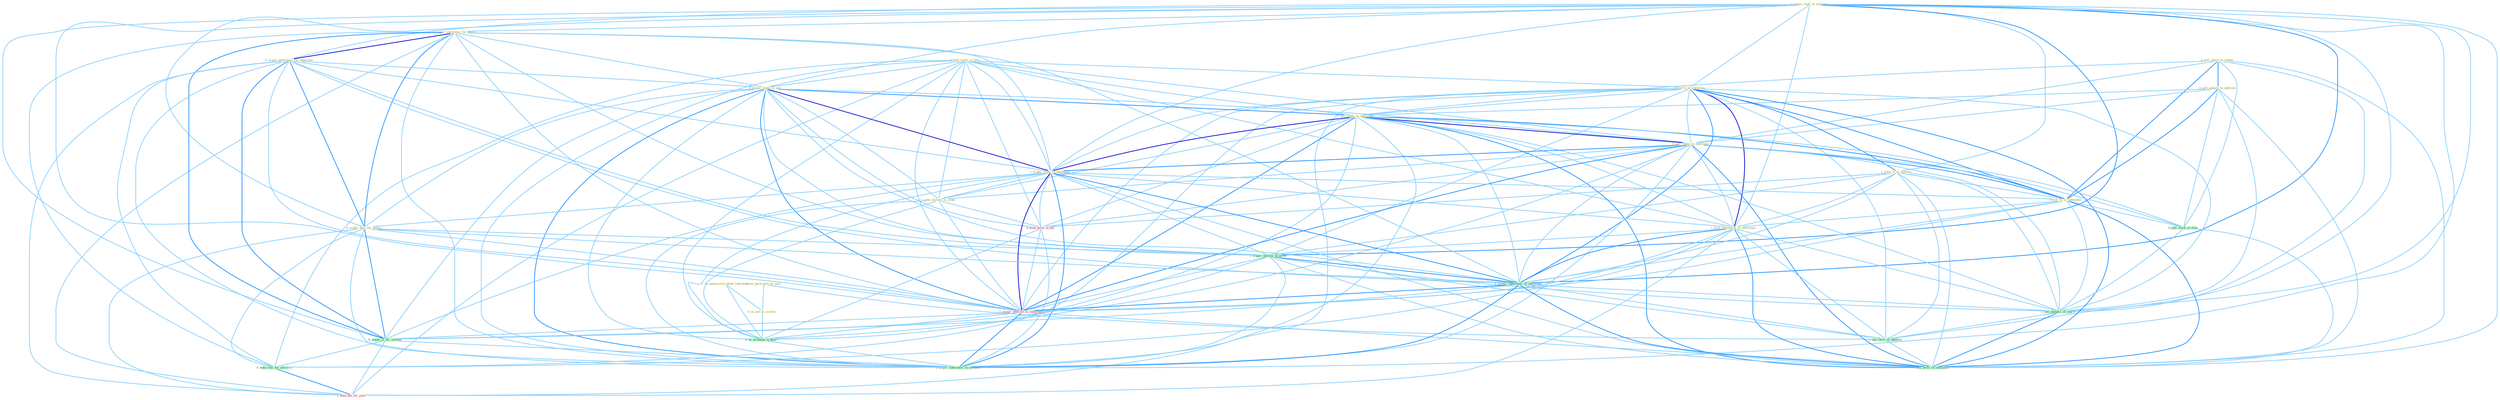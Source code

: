 Graph G{ 
    node
    [shape=polygon,style=filled,width=.5,height=.06,color="#BDFCC9",fixedsize=true,fontsize=4,
    fontcolor="#2f4f4f"];
    {node
    [color="#ffffe0", fontcolor="#8b7d6b"] "0_hold_coalit_in_face " "0_sell_share_to_maker " "1_acquir_staff_of_employe " "0_sell_annuiti_to_individu " "0_acquir_entitynam_for_stock " "0_acquir_entitynam_for_othernum " "0_see_parti-give_as_part " "1_us_guesswork_about_likelihood " "0_us_set_as_screen " "1_hold_%_of_entitynam " "1_seek_%_of_concern " "0_acquir_stake_in_unit " "1_sell_stake_in_entitynam " "0_sell_sedan_in_entitynam " "1_acquir_stake_in_entitynam " "1_seen_increas_in_order " "0_sell_%_to_entitynam " "0_acquir_busi_for_dollar " "1_hold_settlement_of_entitynam "}
{node [color="#fff0f5", fontcolor="#b22222"] "0_seek_term_in_bid " "1_acquir_interest_in_entitynam " "1_hold_bill_for_year "}
edge [color="#B0E2FF"];

	"0_hold_coalit_in_face " -- "1_hold_%_of_entitynam " [w="1", color="#87cefa" ];
	"0_hold_coalit_in_face " -- "0_acquir_stake_in_unit " [w="1", color="#87cefa" ];
	"0_hold_coalit_in_face " -- "1_sell_stake_in_entitynam " [w="1", color="#87cefa" ];
	"0_hold_coalit_in_face " -- "0_sell_sedan_in_entitynam " [w="1", color="#87cefa" ];
	"0_hold_coalit_in_face " -- "1_acquir_stake_in_entitynam " [w="1", color="#87cefa" ];
	"0_hold_coalit_in_face " -- "1_seen_increas_in_order " [w="1", color="#87cefa" ];
	"0_hold_coalit_in_face " -- "1_hold_settlement_of_entitynam " [w="1", color="#87cefa" ];
	"0_hold_coalit_in_face " -- "0_seek_term_in_bid " [w="1", color="#87cefa" ];
	"0_hold_coalit_in_face " -- "1_acquir_interest_in_entitynam " [w="1", color="#87cefa" ];
	"0_hold_coalit_in_face " -- "0_us_techniqu_in_heart " [w="1", color="#87cefa" ];
	"0_hold_coalit_in_face " -- "0_hold_rate_for_advertis " [w="1", color="#87cefa" ];
	"0_hold_coalit_in_face " -- "0_acquir_laboratori_in_transact " [w="1", color="#87cefa" ];
	"0_hold_coalit_in_face " -- "1_hold_bill_for_year " [w="1", color="#87cefa" ];
	"0_sell_share_to_maker " -- "0_sell_annuiti_to_individu " [w="2", color="#1e90ff" , len=0.8];
	"0_sell_share_to_maker " -- "1_sell_stake_in_entitynam " [w="1", color="#87cefa" ];
	"0_sell_share_to_maker " -- "0_sell_sedan_in_entitynam " [w="1", color="#87cefa" ];
	"0_sell_share_to_maker " -- "0_sell_%_to_entitynam " [w="2", color="#1e90ff" , len=0.8];
	"0_sell_share_to_maker " -- "0_sell_stock_at_time " [w="1", color="#87cefa" ];
	"0_sell_share_to_maker " -- "1_sell_number_of_share " [w="1", color="#87cefa" ];
	"0_sell_share_to_maker " -- "1_sell_divis_of_entitynam " [w="1", color="#87cefa" ];
	"1_acquir_staff_of_employe " -- "0_acquir_entitynam_for_stock " [w="1", color="#87cefa" ];
	"1_acquir_staff_of_employe " -- "0_acquir_entitynam_for_othernum " [w="1", color="#87cefa" ];
	"1_acquir_staff_of_employe " -- "1_hold_%_of_entitynam " [w="1", color="#87cefa" ];
	"1_acquir_staff_of_employe " -- "1_seek_%_of_concern " [w="1", color="#87cefa" ];
	"1_acquir_staff_of_employe " -- "0_acquir_stake_in_unit " [w="1", color="#87cefa" ];
	"1_acquir_staff_of_employe " -- "1_acquir_stake_in_entitynam " [w="1", color="#87cefa" ];
	"1_acquir_staff_of_employe " -- "0_acquir_busi_for_dollar " [w="1", color="#87cefa" ];
	"1_acquir_staff_of_employe " -- "1_hold_settlement_of_entitynam " [w="1", color="#87cefa" ];
	"1_acquir_staff_of_employe " -- "1_acquir_million_of_asset " [w="2", color="#1e90ff" , len=0.8];
	"1_acquir_staff_of_employe " -- "1_acquir_laboratori_of_entitynam " [w="2", color="#1e90ff" , len=0.8];
	"1_acquir_staff_of_employe " -- "1_acquir_interest_in_entitynam " [w="1", color="#87cefa" ];
	"1_acquir_staff_of_employe " -- "0_acquir_it_for_million " [w="1", color="#87cefa" ];
	"1_acquir_staff_of_employe " -- "0_acquir_laboratori_in_transact " [w="1", color="#87cefa" ];
	"1_acquir_staff_of_employe " -- "1_sell_number_of_share " [w="1", color="#87cefa" ];
	"1_acquir_staff_of_employe " -- "1_see_reviv_of_interest " [w="1", color="#87cefa" ];
	"1_acquir_staff_of_employe " -- "1_sell_divis_of_entitynam " [w="1", color="#87cefa" ];
	"0_sell_annuiti_to_individu " -- "1_sell_stake_in_entitynam " [w="1", color="#87cefa" ];
	"0_sell_annuiti_to_individu " -- "0_sell_sedan_in_entitynam " [w="1", color="#87cefa" ];
	"0_sell_annuiti_to_individu " -- "0_sell_%_to_entitynam " [w="2", color="#1e90ff" , len=0.8];
	"0_sell_annuiti_to_individu " -- "0_sell_stock_at_time " [w="1", color="#87cefa" ];
	"0_sell_annuiti_to_individu " -- "1_sell_number_of_share " [w="1", color="#87cefa" ];
	"0_sell_annuiti_to_individu " -- "1_sell_divis_of_entitynam " [w="1", color="#87cefa" ];
	"0_acquir_entitynam_for_stock " -- "0_acquir_entitynam_for_othernum " [w="3", color="#0000cd" , len=0.6];
	"0_acquir_entitynam_for_stock " -- "0_acquir_stake_in_unit " [w="1", color="#87cefa" ];
	"0_acquir_entitynam_for_stock " -- "1_acquir_stake_in_entitynam " [w="1", color="#87cefa" ];
	"0_acquir_entitynam_for_stock " -- "0_acquir_busi_for_dollar " [w="2", color="#1e90ff" , len=0.8];
	"0_acquir_entitynam_for_stock " -- "1_acquir_million_of_asset " [w="1", color="#87cefa" ];
	"0_acquir_entitynam_for_stock " -- "1_acquir_laboratori_of_entitynam " [w="1", color="#87cefa" ];
	"0_acquir_entitynam_for_stock " -- "1_acquir_interest_in_entitynam " [w="1", color="#87cefa" ];
	"0_acquir_entitynam_for_stock " -- "0_acquir_it_for_million " [w="2", color="#1e90ff" , len=0.8];
	"0_acquir_entitynam_for_stock " -- "0_hold_rate_for_advertis " [w="1", color="#87cefa" ];
	"0_acquir_entitynam_for_stock " -- "0_acquir_laboratori_in_transact " [w="1", color="#87cefa" ];
	"0_acquir_entitynam_for_stock " -- "1_hold_bill_for_year " [w="1", color="#87cefa" ];
	"0_acquir_entitynam_for_othernum " -- "0_acquir_stake_in_unit " [w="1", color="#87cefa" ];
	"0_acquir_entitynam_for_othernum " -- "1_acquir_stake_in_entitynam " [w="1", color="#87cefa" ];
	"0_acquir_entitynam_for_othernum " -- "0_acquir_busi_for_dollar " [w="2", color="#1e90ff" , len=0.8];
	"0_acquir_entitynam_for_othernum " -- "1_acquir_million_of_asset " [w="1", color="#87cefa" ];
	"0_acquir_entitynam_for_othernum " -- "1_acquir_laboratori_of_entitynam " [w="1", color="#87cefa" ];
	"0_acquir_entitynam_for_othernum " -- "1_acquir_interest_in_entitynam " [w="1", color="#87cefa" ];
	"0_acquir_entitynam_for_othernum " -- "0_acquir_it_for_million " [w="2", color="#1e90ff" , len=0.8];
	"0_acquir_entitynam_for_othernum " -- "0_hold_rate_for_advertis " [w="1", color="#87cefa" ];
	"0_acquir_entitynam_for_othernum " -- "0_acquir_laboratori_in_transact " [w="1", color="#87cefa" ];
	"0_acquir_entitynam_for_othernum " -- "1_hold_bill_for_year " [w="1", color="#87cefa" ];
	"0_see_parti-give_as_part " -- "0_us_set_as_screen " [w="1", color="#87cefa" ];
	"0_see_parti-give_as_part " -- "1_see_reviv_of_interest " [w="1", color="#87cefa" ];
	"1_us_guesswork_about_likelihood " -- "0_us_set_as_screen " [w="1", color="#87cefa" ];
	"1_us_guesswork_about_likelihood " -- "0_us_techniqu_in_heart " [w="1", color="#87cefa" ];
	"0_us_set_as_screen " -- "0_us_techniqu_in_heart " [w="1", color="#87cefa" ];
	"1_hold_%_of_entitynam " -- "1_seek_%_of_concern " [w="2", color="#1e90ff" , len=0.8];
	"1_hold_%_of_entitynam " -- "1_sell_stake_in_entitynam " [w="1", color="#87cefa" ];
	"1_hold_%_of_entitynam " -- "0_sell_sedan_in_entitynam " [w="1", color="#87cefa" ];
	"1_hold_%_of_entitynam " -- "1_acquir_stake_in_entitynam " [w="1", color="#87cefa" ];
	"1_hold_%_of_entitynam " -- "0_sell_%_to_entitynam " [w="2", color="#1e90ff" , len=0.8];
	"1_hold_%_of_entitynam " -- "1_hold_settlement_of_entitynam " [w="3", color="#0000cd" , len=0.6];
	"1_hold_%_of_entitynam " -- "1_acquir_million_of_asset " [w="1", color="#87cefa" ];
	"1_hold_%_of_entitynam " -- "1_acquir_laboratori_of_entitynam " [w="2", color="#1e90ff" , len=0.8];
	"1_hold_%_of_entitynam " -- "1_acquir_interest_in_entitynam " [w="1", color="#87cefa" ];
	"1_hold_%_of_entitynam " -- "0_hold_rate_for_advertis " [w="1", color="#87cefa" ];
	"1_hold_%_of_entitynam " -- "1_sell_number_of_share " [w="1", color="#87cefa" ];
	"1_hold_%_of_entitynam " -- "1_see_reviv_of_interest " [w="1", color="#87cefa" ];
	"1_hold_%_of_entitynam " -- "1_hold_bill_for_year " [w="1", color="#87cefa" ];
	"1_hold_%_of_entitynam " -- "1_sell_divis_of_entitynam " [w="2", color="#1e90ff" , len=0.8];
	"1_seek_%_of_concern " -- "0_sell_%_to_entitynam " [w="1", color="#87cefa" ];
	"1_seek_%_of_concern " -- "1_hold_settlement_of_entitynam " [w="1", color="#87cefa" ];
	"1_seek_%_of_concern " -- "1_acquir_million_of_asset " [w="1", color="#87cefa" ];
	"1_seek_%_of_concern " -- "1_acquir_laboratori_of_entitynam " [w="1", color="#87cefa" ];
	"1_seek_%_of_concern " -- "0_seek_term_in_bid " [w="1", color="#87cefa" ];
	"1_seek_%_of_concern " -- "1_sell_number_of_share " [w="1", color="#87cefa" ];
	"1_seek_%_of_concern " -- "1_see_reviv_of_interest " [w="1", color="#87cefa" ];
	"1_seek_%_of_concern " -- "1_sell_divis_of_entitynam " [w="1", color="#87cefa" ];
	"0_acquir_stake_in_unit " -- "1_sell_stake_in_entitynam " [w="2", color="#1e90ff" , len=0.8];
	"0_acquir_stake_in_unit " -- "0_sell_sedan_in_entitynam " [w="1", color="#87cefa" ];
	"0_acquir_stake_in_unit " -- "1_acquir_stake_in_entitynam " [w="3", color="#0000cd" , len=0.6];
	"0_acquir_stake_in_unit " -- "1_seen_increas_in_order " [w="1", color="#87cefa" ];
	"0_acquir_stake_in_unit " -- "0_acquir_busi_for_dollar " [w="1", color="#87cefa" ];
	"0_acquir_stake_in_unit " -- "1_acquir_million_of_asset " [w="1", color="#87cefa" ];
	"0_acquir_stake_in_unit " -- "1_acquir_laboratori_of_entitynam " [w="1", color="#87cefa" ];
	"0_acquir_stake_in_unit " -- "0_seek_term_in_bid " [w="1", color="#87cefa" ];
	"0_acquir_stake_in_unit " -- "1_acquir_interest_in_entitynam " [w="2", color="#1e90ff" , len=0.8];
	"0_acquir_stake_in_unit " -- "0_us_techniqu_in_heart " [w="1", color="#87cefa" ];
	"0_acquir_stake_in_unit " -- "0_acquir_it_for_million " [w="1", color="#87cefa" ];
	"0_acquir_stake_in_unit " -- "0_acquir_laboratori_in_transact " [w="2", color="#1e90ff" , len=0.8];
	"1_sell_stake_in_entitynam " -- "0_sell_sedan_in_entitynam " [w="3", color="#0000cd" , len=0.6];
	"1_sell_stake_in_entitynam " -- "1_acquir_stake_in_entitynam " [w="3", color="#0000cd" , len=0.6];
	"1_sell_stake_in_entitynam " -- "1_seen_increas_in_order " [w="1", color="#87cefa" ];
	"1_sell_stake_in_entitynam " -- "0_sell_%_to_entitynam " [w="2", color="#1e90ff" , len=0.8];
	"1_sell_stake_in_entitynam " -- "1_hold_settlement_of_entitynam " [w="1", color="#87cefa" ];
	"1_sell_stake_in_entitynam " -- "1_acquir_laboratori_of_entitynam " [w="1", color="#87cefa" ];
	"1_sell_stake_in_entitynam " -- "0_seek_term_in_bid " [w="1", color="#87cefa" ];
	"1_sell_stake_in_entitynam " -- "1_acquir_interest_in_entitynam " [w="2", color="#1e90ff" , len=0.8];
	"1_sell_stake_in_entitynam " -- "0_us_techniqu_in_heart " [w="1", color="#87cefa" ];
	"1_sell_stake_in_entitynam " -- "0_acquir_laboratori_in_transact " [w="1", color="#87cefa" ];
	"1_sell_stake_in_entitynam " -- "0_sell_stock_at_time " [w="1", color="#87cefa" ];
	"1_sell_stake_in_entitynam " -- "1_sell_number_of_share " [w="1", color="#87cefa" ];
	"1_sell_stake_in_entitynam " -- "1_sell_divis_of_entitynam " [w="2", color="#1e90ff" , len=0.8];
	"0_sell_sedan_in_entitynam " -- "1_acquir_stake_in_entitynam " [w="2", color="#1e90ff" , len=0.8];
	"0_sell_sedan_in_entitynam " -- "1_seen_increas_in_order " [w="1", color="#87cefa" ];
	"0_sell_sedan_in_entitynam " -- "0_sell_%_to_entitynam " [w="2", color="#1e90ff" , len=0.8];
	"0_sell_sedan_in_entitynam " -- "1_hold_settlement_of_entitynam " [w="1", color="#87cefa" ];
	"0_sell_sedan_in_entitynam " -- "1_acquir_laboratori_of_entitynam " [w="1", color="#87cefa" ];
	"0_sell_sedan_in_entitynam " -- "0_seek_term_in_bid " [w="1", color="#87cefa" ];
	"0_sell_sedan_in_entitynam " -- "1_acquir_interest_in_entitynam " [w="2", color="#1e90ff" , len=0.8];
	"0_sell_sedan_in_entitynam " -- "0_us_techniqu_in_heart " [w="1", color="#87cefa" ];
	"0_sell_sedan_in_entitynam " -- "0_acquir_laboratori_in_transact " [w="1", color="#87cefa" ];
	"0_sell_sedan_in_entitynam " -- "0_sell_stock_at_time " [w="1", color="#87cefa" ];
	"0_sell_sedan_in_entitynam " -- "1_sell_number_of_share " [w="1", color="#87cefa" ];
	"0_sell_sedan_in_entitynam " -- "1_sell_divis_of_entitynam " [w="2", color="#1e90ff" , len=0.8];
	"1_acquir_stake_in_entitynam " -- "1_seen_increas_in_order " [w="1", color="#87cefa" ];
	"1_acquir_stake_in_entitynam " -- "0_sell_%_to_entitynam " [w="1", color="#87cefa" ];
	"1_acquir_stake_in_entitynam " -- "0_acquir_busi_for_dollar " [w="1", color="#87cefa" ];
	"1_acquir_stake_in_entitynam " -- "1_hold_settlement_of_entitynam " [w="1", color="#87cefa" ];
	"1_acquir_stake_in_entitynam " -- "1_acquir_million_of_asset " [w="1", color="#87cefa" ];
	"1_acquir_stake_in_entitynam " -- "1_acquir_laboratori_of_entitynam " [w="2", color="#1e90ff" , len=0.8];
	"1_acquir_stake_in_entitynam " -- "0_seek_term_in_bid " [w="1", color="#87cefa" ];
	"1_acquir_stake_in_entitynam " -- "1_acquir_interest_in_entitynam " [w="3", color="#0000cd" , len=0.6];
	"1_acquir_stake_in_entitynam " -- "0_us_techniqu_in_heart " [w="1", color="#87cefa" ];
	"1_acquir_stake_in_entitynam " -- "0_acquir_it_for_million " [w="1", color="#87cefa" ];
	"1_acquir_stake_in_entitynam " -- "0_acquir_laboratori_in_transact " [w="2", color="#1e90ff" , len=0.8];
	"1_acquir_stake_in_entitynam " -- "1_sell_divis_of_entitynam " [w="1", color="#87cefa" ];
	"1_seen_increas_in_order " -- "0_seek_term_in_bid " [w="1", color="#87cefa" ];
	"1_seen_increas_in_order " -- "1_acquir_interest_in_entitynam " [w="1", color="#87cefa" ];
	"1_seen_increas_in_order " -- "0_us_techniqu_in_heart " [w="1", color="#87cefa" ];
	"1_seen_increas_in_order " -- "0_acquir_laboratori_in_transact " [w="1", color="#87cefa" ];
	"0_sell_%_to_entitynam " -- "1_hold_settlement_of_entitynam " [w="1", color="#87cefa" ];
	"0_sell_%_to_entitynam " -- "1_acquir_laboratori_of_entitynam " [w="1", color="#87cefa" ];
	"0_sell_%_to_entitynam " -- "1_acquir_interest_in_entitynam " [w="1", color="#87cefa" ];
	"0_sell_%_to_entitynam " -- "0_sell_stock_at_time " [w="1", color="#87cefa" ];
	"0_sell_%_to_entitynam " -- "1_sell_number_of_share " [w="1", color="#87cefa" ];
	"0_sell_%_to_entitynam " -- "1_sell_divis_of_entitynam " [w="2", color="#1e90ff" , len=0.8];
	"0_acquir_busi_for_dollar " -- "1_acquir_million_of_asset " [w="1", color="#87cefa" ];
	"0_acquir_busi_for_dollar " -- "1_acquir_laboratori_of_entitynam " [w="1", color="#87cefa" ];
	"0_acquir_busi_for_dollar " -- "1_acquir_interest_in_entitynam " [w="1", color="#87cefa" ];
	"0_acquir_busi_for_dollar " -- "0_acquir_it_for_million " [w="2", color="#1e90ff" , len=0.8];
	"0_acquir_busi_for_dollar " -- "0_hold_rate_for_advertis " [w="1", color="#87cefa" ];
	"0_acquir_busi_for_dollar " -- "0_acquir_laboratori_in_transact " [w="1", color="#87cefa" ];
	"0_acquir_busi_for_dollar " -- "1_hold_bill_for_year " [w="1", color="#87cefa" ];
	"1_hold_settlement_of_entitynam " -- "1_acquir_million_of_asset " [w="1", color="#87cefa" ];
	"1_hold_settlement_of_entitynam " -- "1_acquir_laboratori_of_entitynam " [w="2", color="#1e90ff" , len=0.8];
	"1_hold_settlement_of_entitynam " -- "1_acquir_interest_in_entitynam " [w="1", color="#87cefa" ];
	"1_hold_settlement_of_entitynam " -- "0_hold_rate_for_advertis " [w="1", color="#87cefa" ];
	"1_hold_settlement_of_entitynam " -- "1_sell_number_of_share " [w="1", color="#87cefa" ];
	"1_hold_settlement_of_entitynam " -- "1_see_reviv_of_interest " [w="1", color="#87cefa" ];
	"1_hold_settlement_of_entitynam " -- "1_hold_bill_for_year " [w="1", color="#87cefa" ];
	"1_hold_settlement_of_entitynam " -- "1_sell_divis_of_entitynam " [w="2", color="#1e90ff" , len=0.8];
	"1_acquir_million_of_asset " -- "1_acquir_laboratori_of_entitynam " [w="2", color="#1e90ff" , len=0.8];
	"1_acquir_million_of_asset " -- "1_acquir_interest_in_entitynam " [w="1", color="#87cefa" ];
	"1_acquir_million_of_asset " -- "0_acquir_it_for_million " [w="1", color="#87cefa" ];
	"1_acquir_million_of_asset " -- "0_acquir_laboratori_in_transact " [w="1", color="#87cefa" ];
	"1_acquir_million_of_asset " -- "1_sell_number_of_share " [w="1", color="#87cefa" ];
	"1_acquir_million_of_asset " -- "1_see_reviv_of_interest " [w="1", color="#87cefa" ];
	"1_acquir_million_of_asset " -- "1_sell_divis_of_entitynam " [w="1", color="#87cefa" ];
	"1_acquir_laboratori_of_entitynam " -- "1_acquir_interest_in_entitynam " [w="2", color="#1e90ff" , len=0.8];
	"1_acquir_laboratori_of_entitynam " -- "0_acquir_it_for_million " [w="1", color="#87cefa" ];
	"1_acquir_laboratori_of_entitynam " -- "0_acquir_laboratori_in_transact " [w="2", color="#1e90ff" , len=0.8];
	"1_acquir_laboratori_of_entitynam " -- "1_sell_number_of_share " [w="1", color="#87cefa" ];
	"1_acquir_laboratori_of_entitynam " -- "1_see_reviv_of_interest " [w="1", color="#87cefa" ];
	"1_acquir_laboratori_of_entitynam " -- "1_sell_divis_of_entitynam " [w="2", color="#1e90ff" , len=0.8];
	"0_seek_term_in_bid " -- "1_acquir_interest_in_entitynam " [w="1", color="#87cefa" ];
	"0_seek_term_in_bid " -- "0_us_techniqu_in_heart " [w="1", color="#87cefa" ];
	"0_seek_term_in_bid " -- "0_acquir_laboratori_in_transact " [w="1", color="#87cefa" ];
	"1_acquir_interest_in_entitynam " -- "0_us_techniqu_in_heart " [w="1", color="#87cefa" ];
	"1_acquir_interest_in_entitynam " -- "0_acquir_it_for_million " [w="1", color="#87cefa" ];
	"1_acquir_interest_in_entitynam " -- "0_acquir_laboratori_in_transact " [w="2", color="#1e90ff" , len=0.8];
	"1_acquir_interest_in_entitynam " -- "1_sell_divis_of_entitynam " [w="1", color="#87cefa" ];
	"0_us_techniqu_in_heart " -- "0_acquir_laboratori_in_transact " [w="1", color="#87cefa" ];
	"0_acquir_it_for_million " -- "0_hold_rate_for_advertis " [w="1", color="#87cefa" ];
	"0_acquir_it_for_million " -- "0_acquir_laboratori_in_transact " [w="1", color="#87cefa" ];
	"0_acquir_it_for_million " -- "1_hold_bill_for_year " [w="1", color="#87cefa" ];
	"0_hold_rate_for_advertis " -- "1_hold_bill_for_year " [w="2", color="#1e90ff" , len=0.8];
	"0_sell_stock_at_time " -- "1_sell_number_of_share " [w="1", color="#87cefa" ];
	"0_sell_stock_at_time " -- "1_sell_divis_of_entitynam " [w="1", color="#87cefa" ];
	"1_sell_number_of_share " -- "1_see_reviv_of_interest " [w="1", color="#87cefa" ];
	"1_sell_number_of_share " -- "1_sell_divis_of_entitynam " [w="2", color="#1e90ff" , len=0.8];
	"1_see_reviv_of_interest " -- "1_sell_divis_of_entitynam " [w="1", color="#87cefa" ];
}